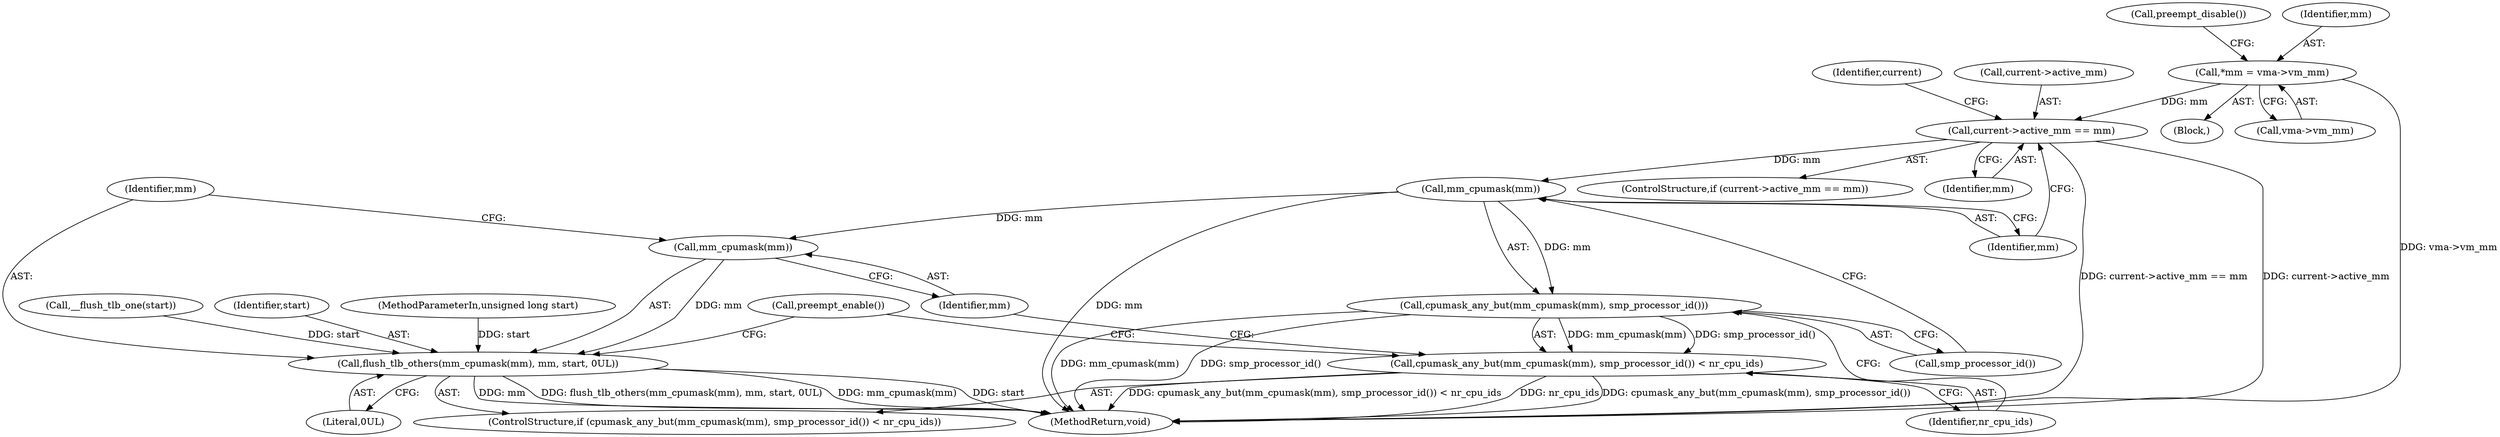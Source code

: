 digraph "0_linux_71b3c126e61177eb693423f2e18a1914205b165e_1@pointer" {
"1000107" [label="(Call,*mm = vma->vm_mm)"];
"1000114" [label="(Call,current->active_mm == mm)"];
"1000135" [label="(Call,mm_cpumask(mm))"];
"1000134" [label="(Call,cpumask_any_but(mm_cpumask(mm), smp_processor_id()))"];
"1000133" [label="(Call,cpumask_any_but(mm_cpumask(mm), smp_processor_id()) < nr_cpu_ids)"];
"1000140" [label="(Call,mm_cpumask(mm))"];
"1000139" [label="(Call,flush_tlb_others(mm_cpumask(mm), mm, start, 0UL))"];
"1000137" [label="(Call,smp_processor_id())"];
"1000109" [label="(Call,vma->vm_mm)"];
"1000141" [label="(Identifier,mm)"];
"1000146" [label="(MethodReturn,void)"];
"1000122" [label="(Identifier,current)"];
"1000118" [label="(Identifier,mm)"];
"1000112" [label="(Call,preempt_disable())"];
"1000139" [label="(Call,flush_tlb_others(mm_cpumask(mm), mm, start, 0UL))"];
"1000105" [label="(Block,)"];
"1000125" [label="(Call,__flush_tlb_one(start))"];
"1000114" [label="(Call,current->active_mm == mm)"];
"1000107" [label="(Call,*mm = vma->vm_mm)"];
"1000143" [label="(Identifier,start)"];
"1000115" [label="(Call,current->active_mm)"];
"1000136" [label="(Identifier,mm)"];
"1000132" [label="(ControlStructure,if (cpumask_any_but(mm_cpumask(mm), smp_processor_id()) < nr_cpu_ids))"];
"1000104" [label="(MethodParameterIn,unsigned long start)"];
"1000133" [label="(Call,cpumask_any_but(mm_cpumask(mm), smp_processor_id()) < nr_cpu_ids)"];
"1000138" [label="(Identifier,nr_cpu_ids)"];
"1000113" [label="(ControlStructure,if (current->active_mm == mm))"];
"1000134" [label="(Call,cpumask_any_but(mm_cpumask(mm), smp_processor_id()))"];
"1000145" [label="(Call,preempt_enable())"];
"1000140" [label="(Call,mm_cpumask(mm))"];
"1000108" [label="(Identifier,mm)"];
"1000142" [label="(Identifier,mm)"];
"1000135" [label="(Call,mm_cpumask(mm))"];
"1000144" [label="(Literal,0UL)"];
"1000107" -> "1000105"  [label="AST: "];
"1000107" -> "1000109"  [label="CFG: "];
"1000108" -> "1000107"  [label="AST: "];
"1000109" -> "1000107"  [label="AST: "];
"1000112" -> "1000107"  [label="CFG: "];
"1000107" -> "1000146"  [label="DDG: vma->vm_mm"];
"1000107" -> "1000114"  [label="DDG: mm"];
"1000114" -> "1000113"  [label="AST: "];
"1000114" -> "1000118"  [label="CFG: "];
"1000115" -> "1000114"  [label="AST: "];
"1000118" -> "1000114"  [label="AST: "];
"1000122" -> "1000114"  [label="CFG: "];
"1000136" -> "1000114"  [label="CFG: "];
"1000114" -> "1000146"  [label="DDG: current->active_mm == mm"];
"1000114" -> "1000146"  [label="DDG: current->active_mm"];
"1000114" -> "1000135"  [label="DDG: mm"];
"1000135" -> "1000134"  [label="AST: "];
"1000135" -> "1000136"  [label="CFG: "];
"1000136" -> "1000135"  [label="AST: "];
"1000137" -> "1000135"  [label="CFG: "];
"1000135" -> "1000146"  [label="DDG: mm"];
"1000135" -> "1000134"  [label="DDG: mm"];
"1000135" -> "1000140"  [label="DDG: mm"];
"1000134" -> "1000133"  [label="AST: "];
"1000134" -> "1000137"  [label="CFG: "];
"1000137" -> "1000134"  [label="AST: "];
"1000138" -> "1000134"  [label="CFG: "];
"1000134" -> "1000146"  [label="DDG: mm_cpumask(mm)"];
"1000134" -> "1000146"  [label="DDG: smp_processor_id()"];
"1000134" -> "1000133"  [label="DDG: mm_cpumask(mm)"];
"1000134" -> "1000133"  [label="DDG: smp_processor_id()"];
"1000133" -> "1000132"  [label="AST: "];
"1000133" -> "1000138"  [label="CFG: "];
"1000138" -> "1000133"  [label="AST: "];
"1000141" -> "1000133"  [label="CFG: "];
"1000145" -> "1000133"  [label="CFG: "];
"1000133" -> "1000146"  [label="DDG: nr_cpu_ids"];
"1000133" -> "1000146"  [label="DDG: cpumask_any_but(mm_cpumask(mm), smp_processor_id())"];
"1000133" -> "1000146"  [label="DDG: cpumask_any_but(mm_cpumask(mm), smp_processor_id()) < nr_cpu_ids"];
"1000140" -> "1000139"  [label="AST: "];
"1000140" -> "1000141"  [label="CFG: "];
"1000141" -> "1000140"  [label="AST: "];
"1000142" -> "1000140"  [label="CFG: "];
"1000140" -> "1000139"  [label="DDG: mm"];
"1000139" -> "1000132"  [label="AST: "];
"1000139" -> "1000144"  [label="CFG: "];
"1000142" -> "1000139"  [label="AST: "];
"1000143" -> "1000139"  [label="AST: "];
"1000144" -> "1000139"  [label="AST: "];
"1000145" -> "1000139"  [label="CFG: "];
"1000139" -> "1000146"  [label="DDG: mm"];
"1000139" -> "1000146"  [label="DDG: flush_tlb_others(mm_cpumask(mm), mm, start, 0UL)"];
"1000139" -> "1000146"  [label="DDG: mm_cpumask(mm)"];
"1000139" -> "1000146"  [label="DDG: start"];
"1000125" -> "1000139"  [label="DDG: start"];
"1000104" -> "1000139"  [label="DDG: start"];
}
